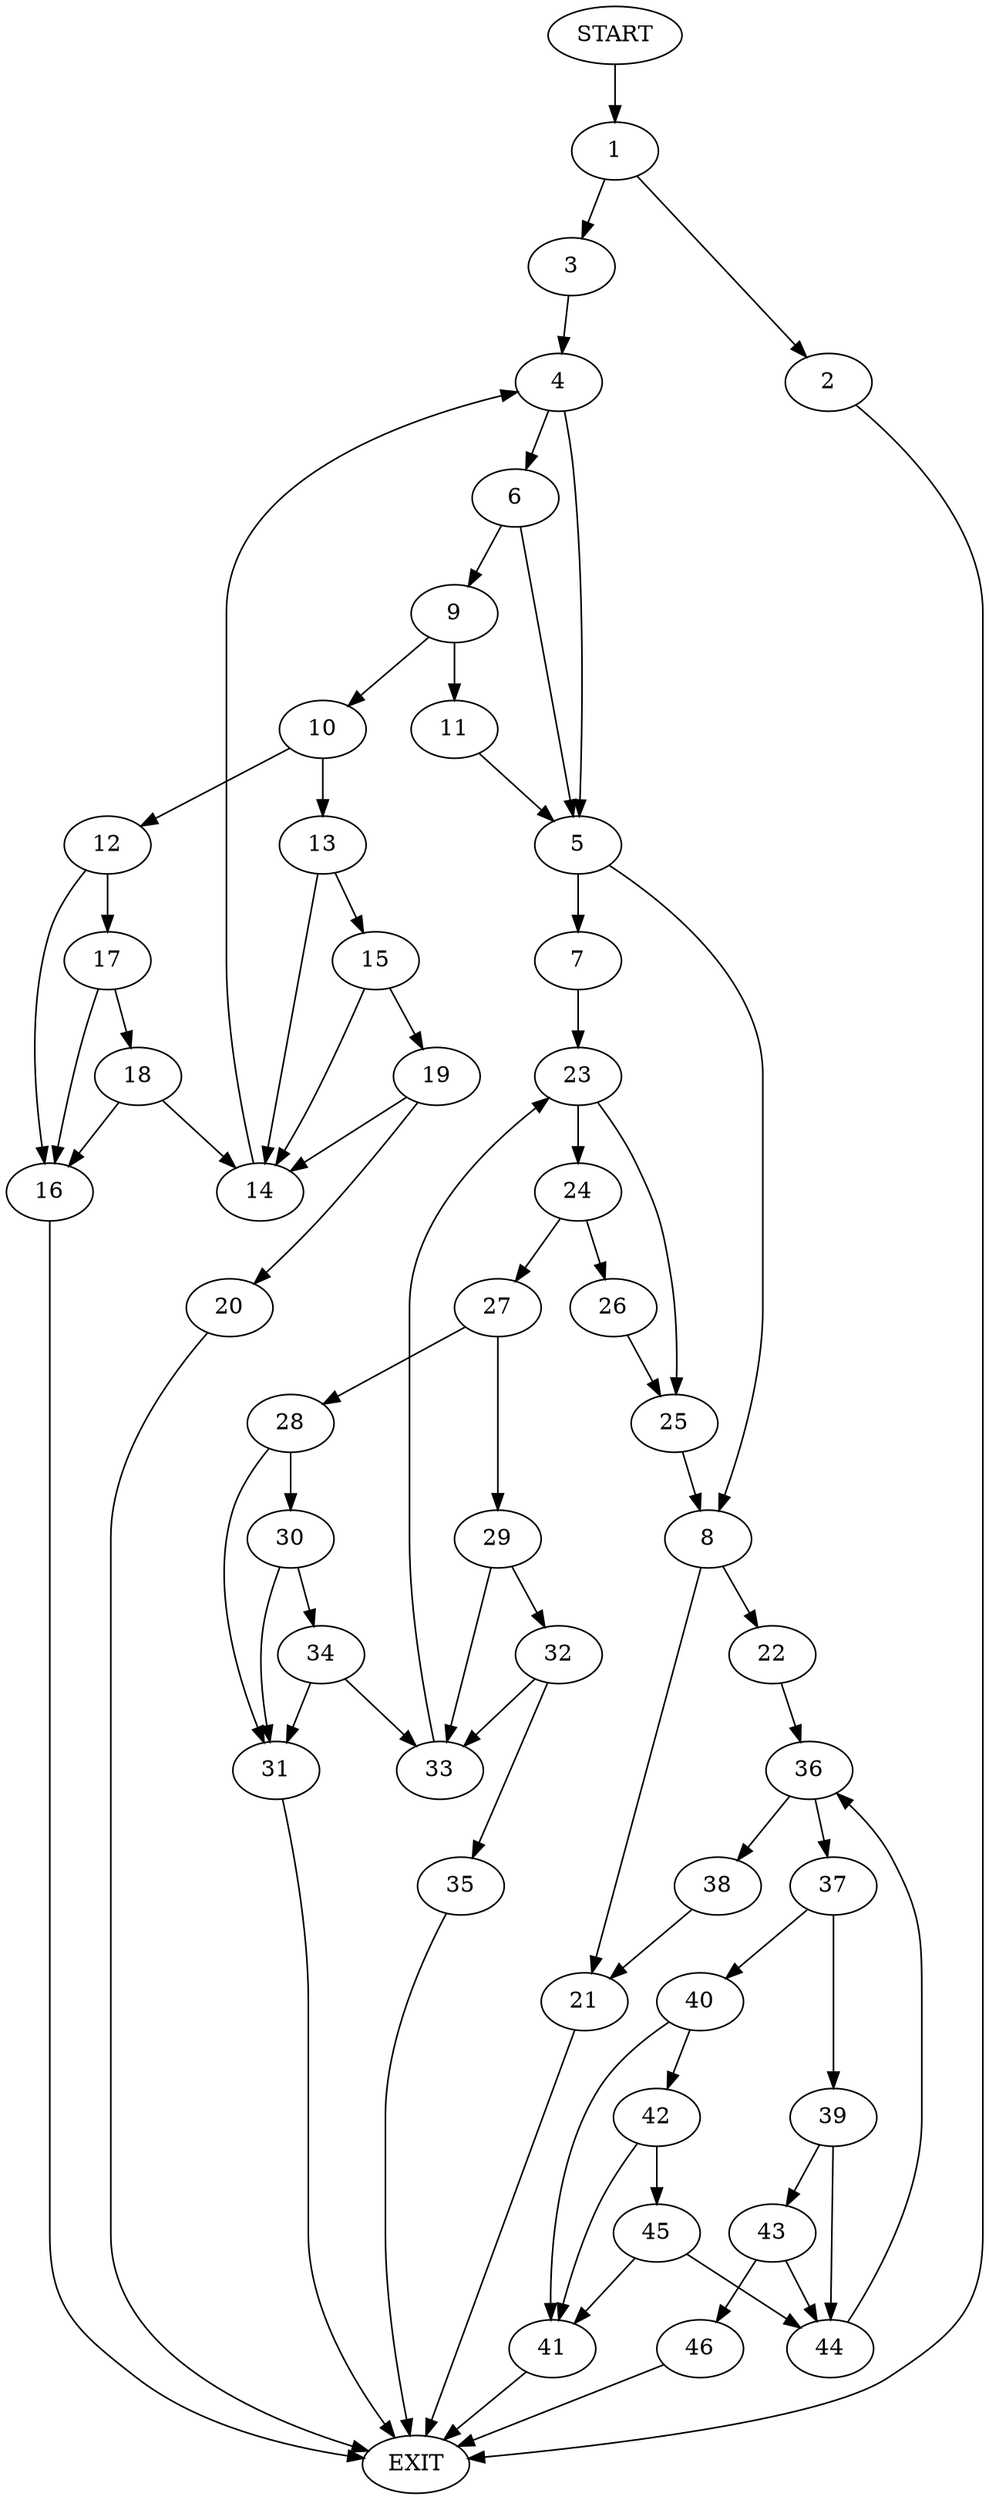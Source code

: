 digraph {
0 [label="START"]
47 [label="EXIT"]
0 -> 1
1 -> 2
1 -> 3
3 -> 4
2 -> 47
4 -> 5
4 -> 6
5 -> 7
5 -> 8
6 -> 9
6 -> 5
9 -> 10
9 -> 11
10 -> 12
10 -> 13
11 -> 5
13 -> 14
13 -> 15
12 -> 16
12 -> 17
17 -> 16
17 -> 18
16 -> 47
18 -> 14
18 -> 16
14 -> 4
15 -> 14
15 -> 19
19 -> 20
19 -> 14
20 -> 47
8 -> 21
8 -> 22
7 -> 23
23 -> 24
23 -> 25
25 -> 8
24 -> 26
24 -> 27
26 -> 25
27 -> 28
27 -> 29
28 -> 30
28 -> 31
29 -> 32
29 -> 33
31 -> 47
30 -> 31
30 -> 34
34 -> 33
34 -> 31
33 -> 23
32 -> 35
32 -> 33
35 -> 47
22 -> 36
21 -> 47
36 -> 37
36 -> 38
37 -> 39
37 -> 40
38 -> 21
40 -> 41
40 -> 42
39 -> 43
39 -> 44
41 -> 47
42 -> 41
42 -> 45
45 -> 41
45 -> 44
44 -> 36
43 -> 44
43 -> 46
46 -> 47
}
